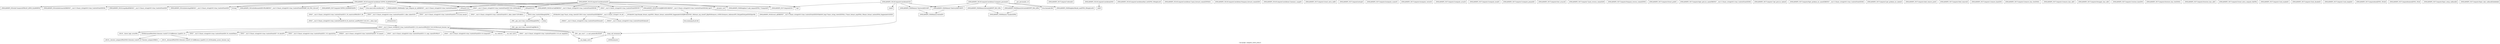 digraph "Call graph: compute_coord_atom.ll" {
	label="Call graph: compute_coord_atom.ll";

	Node0x557281e98580 [shape=record,label="{_ZN9LAMMPS_NS16ComputeCoordAtomC2EPNS_6LAMMPSEiPPc}"];
	Node0x557281e98580 -> Node0x557281e94f20;
	Node0x557281e98580 -> Node0x557281e7a1c0;
	Node0x557281e98580 -> Node0x557281e79f40;
	Node0x557281e98580 -> Node0x557281e8c060;
	Node0x557281e98580 -> Node0x557281e4bcc0;
	Node0x557281e98580 -> Node0x557281e056d0;
	Node0x557281e98580 -> Node0x557281e91710;
	Node0x557281e98580 -> Node0x557281e6b870;
	Node0x557281e98580 -> Node0x557281e08a10;
	Node0x557281e98580 -> Node0x557281e08750;
	Node0x557281e98580 -> Node0x557281e74820;
	Node0x557281e98580 -> Node0x557281e7c600;
	Node0x557281e98580 -> Node0x557281e84910;
	Node0x557281e98580 -> Node0x557281e74ac0;
	Node0x557281e98580 -> Node0x557281e04e70;
	Node0x557281e98580 -> Node0x557281e06230;
	Node0x557281e98580 -> Node0x557281e2fda0;
	Node0x557281e94f20 [shape=record,label="{_ZN9LAMMPS_NS7ComputeC2EPNS_6LAMMPSEiPPc}"];
	Node0x557281e056d0 [shape=record,label="{_ZN9LAMMPS_NS5Error3allERKNSt7__cxx1112basic_stringIcSt11char_traitsIcESaIcEEEiS8_}"];
	Node0x557281e7a1c0 [shape=record,label="{_ZNSaIcEC1Ev}"];
	Node0x557281e79f40 [shape=record,label="{_ZNSt7__cxx1112basic_stringIcSt11char_traitsIcESaIcEEC2IS3_EEPKcRKS3_}"];
	Node0x557281e79f40 -> Node0x557281e84d70;
	Node0x557281e79f40 -> Node0x557281e07930;
	Node0x557281e79f40 -> Node0x557281e078a0;
	Node0x557281e79f40 -> Node0x557281e07720;
	Node0x557281e79f40 -> Node0x557281e03b60;
	Node0x557281e417e0 [shape=record,label="{__gxx_personality_v0}"];
	Node0x557281e91710 [shape=record,label="{_ZNSt7__cxx1112basic_stringIcSt11char_traitsIcESaIcEED1Ev}"];
	Node0x557281e4bcc0 [shape=record,label="{_ZNSaIcED1Ev}"];
	Node0x557281e84910 [shape=record,label="{_ZN9LAMMPS_NS5Group4findERKNSt7__cxx1112basic_stringIcSt11char_traitsIcESaIcEEE}"];
	Node0x557281e06230 [shape=record,label="{strcmp}"];
	Node0x557281e08750 [shape=record,label="{_ZN9LAMMPS_NS5utils7numericEPKciS2_bPNS_6LAMMPSE}"];
	Node0x557281e04e70 [shape=record,label="{_ZN9LAMMPS_NS5utils6strdupERKNSt7__cxx1112basic_stringIcSt11char_traitsIcESaIcEEE}"];
	Node0x557281e08a10 [shape=record,label="{llvm.umul.with.overflow.i64}"];
	Node0x557281e6b870 [shape=record,label="{_Znam}"];
	Node0x557281e2fda0 [shape=record,label="{_ZN9LAMMPS_NS5utils6boundsIiEEvPKciRKNSt7__cxx1112basic_stringIcSt11char_traitsIcESaIcEEEllRT_SD_PNS_5ErrorE}"];
	Node0x557281e74ac0 [shape=record,label="{_ZNK9LAMMPS_NS6Modify17get_compute_by_idERKNSt7__cxx1112basic_stringIcSt11char_traitsIcESaIcEEE}"];
	Node0x557281e74820 [shape=record,label="{_ZN9LAMMPS_NS5Error3allIJRPcEEEvRKNSt7__cxx1112basic_stringIcSt11char_traitsIcESaIcEEEiSB_DpOT_}"];
	Node0x557281e74820 -> Node0x557281e13900;
	Node0x557281e74820 -> Node0x557281e18f80;
	Node0x557281e74820 -> Node0x557281e1b700;
	Node0x557281e7c600 [shape=record,label="{_ZN9LAMMPS_NS5utils8strmatchERKNSt7__cxx1112basic_stringIcSt11char_traitsIcESaIcEEES8_}"];
	Node0x557281e8c060 [shape=record,label="{_ZN9LAMMPS_NS7ComputeD2Ev}"];
	Node0x557281e1c580 [shape=record,label="{_ZN9LAMMPS_NS16ComputeCoordAtomD2Ev}"];
	Node0x557281e1c580 -> Node0x557281e1f2b0;
	Node0x557281e1c580 -> Node0x557281e22050;
	Node0x557281e1c580 -> Node0x557281e8c060;
	Node0x557281e1c580 -> Node0x557281e20680;
	Node0x557281e1c580 -> Node0x557281e217c0;
	Node0x557281e1f2b0 [shape=record,label="{_ZdaPv}"];
	Node0x557281e20680 [shape=record,label="{_ZN9LAMMPS_NS6Memory7destroyIdEEvRPT_}"];
	Node0x557281e20680 -> Node0x557281e23a90;
	Node0x557281e22050 [shape=record,label="{__clang_call_terminate}"];
	Node0x557281e22050 -> Node0x557281e26990;
	Node0x557281e22050 -> Node0x557281e28b80;
	Node0x557281e608e0 [shape=record,label="{_ZN9LAMMPS_NS7Compute7refreshEv}"];
	Node0x557281e26990 [shape=record,label="{__cxa_begin_catch}"];
	Node0x557281e28b80 [shape=record,label="{_ZSt9terminatev}"];
	Node0x557281e217c0 [shape=record,label="{_ZN9LAMMPS_NS6Memory7destroyIdEEvRPPT_}"];
	Node0x557281e217c0 -> Node0x557281e23a90;
	Node0x557281e2a670 [shape=record,label="{_ZN9LAMMPS_NS16ComputeCoordAtomD0Ev}"];
	Node0x557281e2a670 -> Node0x557281e2d7a0;
	Node0x557281e2d7a0 [shape=record,label="{_ZdlPv}"];
	Node0x557281e2e030 [shape=record,label="{_ZN9LAMMPS_NS16ComputeCoordAtom4initEv}"];
	Node0x557281e2e030 -> Node0x557281e7a1c0;
	Node0x557281e2e030 -> Node0x557281e79f40;
	Node0x557281e2e030 -> Node0x557281e74ac0;
	Node0x557281e2e030 -> Node0x557281e30ca0;
	Node0x557281e2e030 -> Node0x557281e91710;
	Node0x557281e2e030 -> Node0x557281e329e0;
	Node0x557281e2e030 -> Node0x557281e4bcc0;
	Node0x557281e2e030 -> Node0x557281e056d0;
	Node0x557281e2e030 -> Node0x557281e31bc0;
	Node0x557281e2e030 -> Node0x557281e74820;
	Node0x557281e30ca0 [shape=record,label="{__dynamic_cast}"];
	Node0x557281e31bc0 [shape=record,label="{sqrt}"];
	Node0x557281e329e0 [shape=record,label="{_ZN9LAMMPS_NS8Neighbor11add_requestEPNS_7ComputeEi}"];
	Node0x557281e33eb0 [shape=record,label="{_ZN9LAMMPS_NS16ComputeCoordAtom9init_listEiPNS_9NeighListE}"];
	Node0x557281e35040 [shape=record,label="{_ZN9LAMMPS_NS16ComputeCoordAtom15compute_peratomEv}"];
	Node0x557281e35040 -> Node0x557281e20680;
	Node0x557281e35040 -> Node0x557281e364f0;
	Node0x557281e35040 -> Node0x557281e217c0;
	Node0x557281e35040 -> Node0x557281e37aa0;
	Node0x557281e35040 -> Node0x557281e38e00;
	Node0x557281e35040 -> Node0x557281e38810;
	Node0x557281e18f80 [shape=record,label="{_ZN3fmt6v9_lmp16make_format_argsINS0_20basic_format_contextINS0_8appenderEcEEJRPcEEENS0_16format_arg_storeIT_JDpNSt9remove_cvINSt16remove_referenceIT0_E4typeEE4typeEEEEDpOSB_}"];
	Node0x557281e18f80 -> Node0x557281eaa710;
	Node0x557281eac4b0 [shape=record,label="{_ZNKSt7__cxx1112basic_stringIcSt11char_traitsIcESaIcEE4dataEv}"];
	Node0x557281eaa030 [shape=record,label="{_ZNKSt7__cxx1112basic_stringIcSt11char_traitsIcESaIcEE4sizeEv}"];
	Node0x557281eaa710 [shape=record,label="{llvm.memcpy.p0.p0.i64}"];
	Node0x557281e23a90 [shape=record,label="{_ZN9LAMMPS_NS6Memory5sfreeEPv}"];
	Node0x557281e39cd0 [shape=record,label="{_ZN9LAMMPS_NS6Memory7smallocElPKc}"];
	Node0x557281e364f0 [shape=record,label="{_ZN9LAMMPS_NS6Memory6createIdEEPT_RS3_iPKc}"];
	Node0x557281e364f0 -> Node0x557281e39cd0;
	Node0x557281e37aa0 [shape=record,label="{_ZN9LAMMPS_NS6Memory6createIdEEPPT_RS4_iiPKc}"];
	Node0x557281e37aa0 -> Node0x557281e39cd0;
	Node0x557281e38810 [shape=record,label="{_ZN9LAMMPS_NS8Neighbor9build_oneEPNS_9NeighListEi}"];
	Node0x557281e38e00 [shape=record,label="{llvm.fmuladd.f64}"];
	Node0x557281e3bcf0 [shape=record,label="{_ZN9LAMMPS_NS16ComputeCoordAtom17pack_forward_commEiPiPdiS1_}"];
	Node0x557281e3c8a0 [shape=record,label="{_ZN9LAMMPS_NS16ComputeCoordAtom19unpack_forward_commEiiPd}"];
	Node0x557281e3c920 [shape=record,label="{_ZN9LAMMPS_NS16ComputeCoordAtom12memory_usageEv}"];
	Node0x557281e3cea0 [shape=record,label="{_ZN9LAMMPS_NS7Compute15reset_extra_dofEv}"];
	Node0x557281e3d840 [shape=record,label="{_ZN9LAMMPS_NS7Compute5setupEv}"];
	Node0x557281e3f550 [shape=record,label="{_ZN9LAMMPS_NS7Compute14compute_scalarEv}"];
	Node0x557281e403d0 [shape=record,label="{_ZN9LAMMPS_NS7Compute14compute_vectorEv}"];
	Node0x557281e41570 [shape=record,label="{_ZN9LAMMPS_NS7Compute13compute_arrayEv}"];
	Node0x557281e42bb0 [shape=record,label="{_ZN9LAMMPS_NS7Compute13compute_localEv}"];
	Node0x557281e439d0 [shape=record,label="{_ZN9LAMMPS_NS7Compute15compute_pergridEv}"];
	Node0x557281e3d590 [shape=record,label="{_ZN9LAMMPS_NS7Compute10set_arraysEi}"];
	Node0x557281e77aa0 [shape=record,label="{_ZN9LAMMPS_NS7Compute17pack_reverse_commEiiPd}"];
	Node0x557281e4a930 [shape=record,label="{_ZN9LAMMPS_NS7Compute19unpack_reverse_commEiPiPd}"];
	Node0x557281e4c110 [shape=record,label="{_ZN9LAMMPS_NS7Compute10reset_gridEv}"];
	Node0x557281e4e1e0 [shape=record,label="{_ZN9LAMMPS_NS7Compute16get_grid_by_nameERKNSt7__cxx1112basic_stringIcSt11char_traitsIcESaIcEEERi}"];
	Node0x557281e4ec90 [shape=record,label="{_ZN9LAMMPS_NS7Compute17get_grid_by_indexEi}"];
	Node0x557281e4fa60 [shape=record,label="{_ZN9LAMMPS_NS7Compute20get_griddata_by_nameEiRKNSt7__cxx1112basic_stringIcSt11char_traitsIcESaIcEEERi}"];
	Node0x557281e50250 [shape=record,label="{_ZN9LAMMPS_NS7Compute21get_griddata_by_indexEi}"];
	Node0x557281e510c0 [shape=record,label="{_ZN9LAMMPS_NS7Compute14dof_remove_preEv}"];
	Node0x557281e51e60 [shape=record,label="{_ZN9LAMMPS_NS7Compute10dof_removeEi}"];
	Node0x557281e52100 [shape=record,label="{_ZN9LAMMPS_NS7Compute11remove_biasEiPd}"];
	Node0x557281e52de0 [shape=record,label="{_ZN9LAMMPS_NS7Compute15remove_bias_thrEiPdS1_}"];
	Node0x557281e537f0 [shape=record,label="{_ZN9LAMMPS_NS7Compute15remove_bias_allEv}"];
	Node0x557281e55680 [shape=record,label="{_ZN9LAMMPS_NS7Compute16reapply_bias_allEv}"];
	Node0x557281e55c20 [shape=record,label="{_ZN9LAMMPS_NS7Compute12restore_biasEiPd}"];
	Node0x557281e56cb0 [shape=record,label="{_ZN9LAMMPS_NS7Compute16restore_bias_thrEiPdS1_}"];
	Node0x557281e58130 [shape=record,label="{_ZN9LAMMPS_NS7Compute16restore_bias_allEv}"];
	Node0x557281e59540 [shape=record,label="{_ZN9LAMMPS_NS7Compute23reset_extra_compute_fixEPKc}"];
	Node0x557281e5bb20 [shape=record,label="{_ZN9LAMMPS_NS7Compute11lock_enableEv}"];
	Node0x557281e5d3e0 [shape=record,label="{_ZN9LAMMPS_NS7Compute12lock_disableEv}"];
	Node0x557281e0bc20 [shape=record,label="{_ZN9LAMMPS_NS7Compute11lock_lengthEv}"];
	Node0x557281e5e0a0 [shape=record,label="{_ZN9LAMMPS_NS7Compute4lockEPNS_3FixEll}"];
	Node0x557281e5eec0 [shape=record,label="{_ZN9LAMMPS_NS7Compute6unlockEPNS_3FixE}"];
	Node0x557281e61170 [shape=record,label="{_ZN9LAMMPS_NS7Compute19pair_setup_callbackEii}"];
	Node0x557281e84d70 [shape=record,label="{_ZNSt7__cxx1112basic_stringIcSt11char_traitsIcESaIcEE13_M_local_dataEv}"];
	Node0x557281e07930 [shape=record,label="{_ZNSt7__cxx1112basic_stringIcSt11char_traitsIcESaIcEE12_Alloc_hiderC1EPcRKS3_}"];
	Node0x557281e6adc0 [shape=record,label="{_ZN9LAMMPS_NS7Compute19pair_tally_callbackEiiiidddddd}"];
	Node0x557281e07720 [shape=record,label="{_ZNSt7__cxx1112basic_stringIcSt11char_traitsIcESaIcEE12_M_constructIPKcEEvT_S8_}"];
	Node0x557281e07720 -> Node0x557281e67c60;
	Node0x557281e078a0 [shape=record,label="{_ZNSt11char_traitsIcE6lengthEPKc}"];
	Node0x557281e078a0 -> Node0x557281e6e580;
	Node0x557281e078a0 -> Node0x557281e6e490;
	Node0x557281e03b60 [shape=record,label="{_ZNSt7__cxx1112basic_stringIcSt11char_traitsIcESaIcEE12_Alloc_hiderD2Ev}"];
	Node0x557281e03b60 -> Node0x557281e73710;
	Node0x557281e67c60 [shape=record,label="{_ZNSt7__cxx1112basic_stringIcSt11char_traitsIcESaIcEE16_M_construct_auxIPKcEEvT_S8_St12__false_type}"];
	Node0x557281e67c60 -> Node0x557281e7b200;
	Node0x557281e7b200 [shape=record,label="{_ZNSt7__cxx1112basic_stringIcSt11char_traitsIcESaIcEE12_M_constructIPKcEEvT_S8_St20forward_iterator_tag}"];
	Node0x557281e7b200 -> Node0x557281e817b0;
	Node0x557281e7b200 -> Node0x557281e899e0;
	Node0x557281e7b200 -> Node0x557281e8bc10;
	Node0x557281e7b200 -> Node0x557281e91aa0;
	Node0x557281e7b200 -> Node0x557281e0c720;
	Node0x557281e7b200 -> Node0x557281e9b200;
	Node0x557281e7b200 -> Node0x557281e9c100;
	Node0x557281e7b200 -> Node0x557281e9d6c0;
	Node0x557281e7b200 -> Node0x557281e26990;
	Node0x557281e7b200 -> Node0x557281ec97b0;
	Node0x557281e7b200 -> Node0x557281ec9830;
	Node0x557281e7b200 -> Node0x557281e9e5d0;
	Node0x557281e7b200 -> Node0x557281e9f4d0;
	Node0x557281e7b200 -> Node0x557281e22050;
	Node0x557281e817b0 [shape=record,label="{_ZN9__gnu_cxx17__is_null_pointerIKcEEbPT_}"];
	Node0x557281e899e0 [shape=record,label="{_ZSt19__throw_logic_errorPKc}"];
	Node0x557281e8bc10 [shape=record,label="{_ZSt8distanceIPKcENSt15iterator_traitsIT_E15difference_typeES3_S3_}"];
	Node0x557281e8bc10 -> Node0x557281ea0ee0;
	Node0x557281e8bc10 -> Node0x557281ea3250;
	Node0x557281e0c720 [shape=record,label="{_ZNSt7__cxx1112basic_stringIcSt11char_traitsIcESaIcEE7_M_dataEPc}"];
	Node0x557281e91aa0 [shape=record,label="{_ZNSt7__cxx1112basic_stringIcSt11char_traitsIcESaIcEE9_M_createERmm}"];
	Node0x557281e9b200 [shape=record,label="{_ZNSt7__cxx1112basic_stringIcSt11char_traitsIcESaIcEE11_M_capacityEm}"];
	Node0x557281e9d6c0 [shape=record,label="{_ZNSt7__cxx1112basic_stringIcSt11char_traitsIcESaIcEE13_S_copy_charsEPcPKcS7_}"];
	Node0x557281e9c100 [shape=record,label="{_ZNKSt7__cxx1112basic_stringIcSt11char_traitsIcESaIcEE7_M_dataEv}"];
	Node0x557281ec97b0 [shape=record,label="{_ZNSt7__cxx1112basic_stringIcSt11char_traitsIcESaIcEE10_M_disposeEv}"];
	Node0x557281ec9830 [shape=record,label="{__cxa_rethrow}"];
	Node0x557281e9e5d0 [shape=record,label="{__cxa_end_catch}"];
	Node0x557281e9f4d0 [shape=record,label="{_ZNSt7__cxx1112basic_stringIcSt11char_traitsIcESaIcEE13_M_set_lengthEm}"];
	Node0x557281ea3250 [shape=record,label="{_ZSt10__distanceIPKcENSt15iterator_traitsIT_E15difference_typeES3_S3_St26random_access_iterator_tag}"];
	Node0x557281ea0ee0 [shape=record,label="{_ZSt19__iterator_categoryIPKcENSt15iterator_traitsIT_E17iterator_categoryERKS3_}"];
	Node0x557281e6e580 [shape=record,label="{_ZN9__gnu_cxx11char_traitsIcE6lengthEPKc}"];
	Node0x557281e6e580 -> Node0x557281eaa140;
	Node0x557281e6e490 [shape=record,label="{strlen}"];
	Node0x557281eaa140 [shape=record,label="{_ZN9__gnu_cxx11char_traitsIcE2eqERKcS3_}"];
	Node0x557281e73710 [shape=record,label="{_ZNSaIcED2Ev}"];
	Node0x557281e1b700 [shape=record,label="{_ZN9LAMMPS_NS5Error4_allERKNSt7__cxx1112basic_stringIcSt11char_traitsIcESaIcEEEiN3fmt6v9_lmp17basic_string_viewIcEENSA_17basic_format_argsINSA_20basic_format_contextINSA_8appenderEcEEEE}"];
	Node0x557281e13900 [shape=record,label="{_ZN3fmt6v9_lmp17basic_string_viewIcEC2ISt11char_traitsIcESaIcEEERKNSt7__cxx1112basic_stringIcT_T0_EE}"];
	Node0x557281e13900 -> Node0x557281eac4b0;
	Node0x557281e13900 -> Node0x557281eaa030;
}
